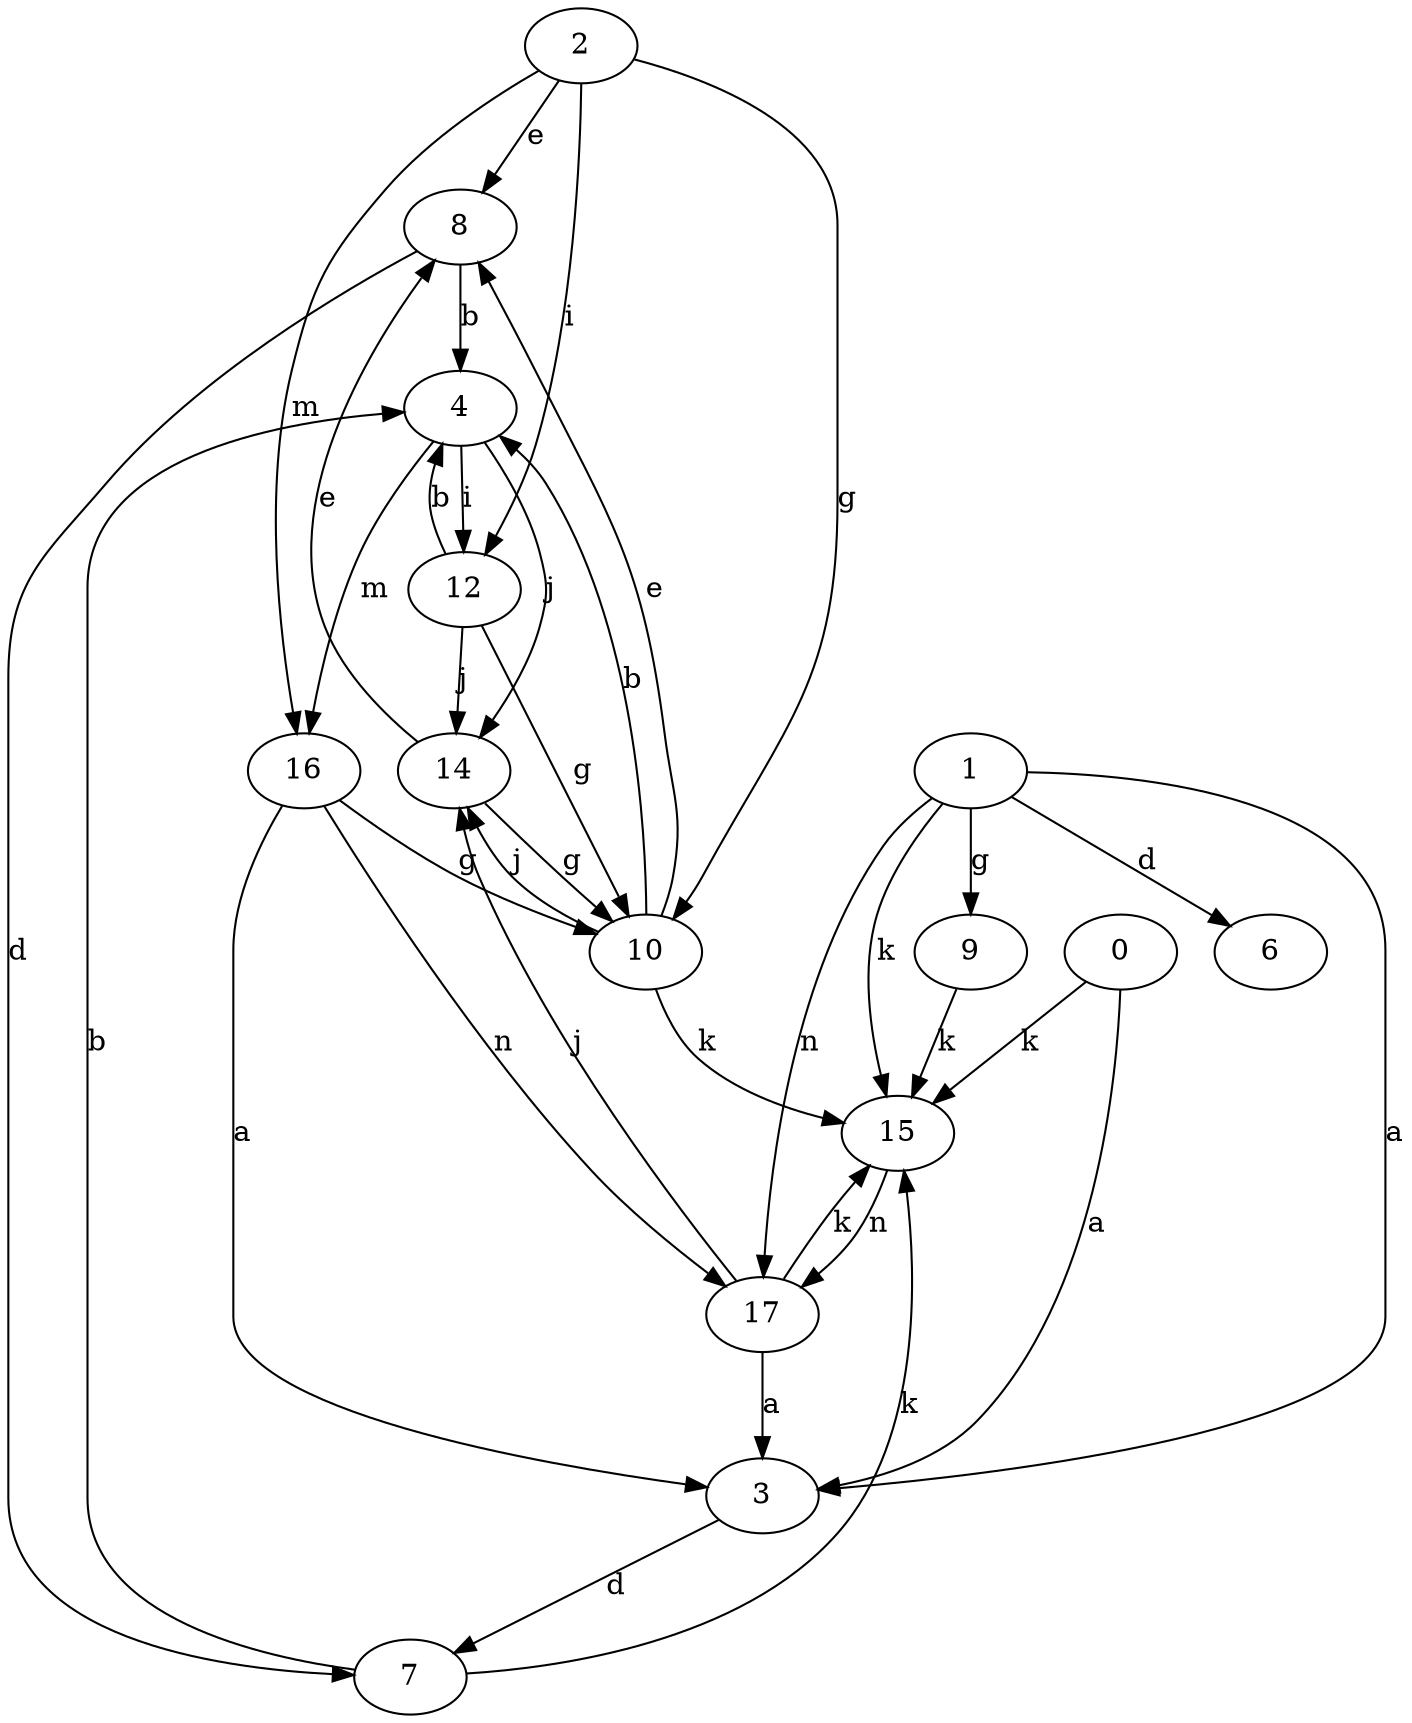 strict digraph  {
2;
0;
3;
4;
6;
7;
8;
9;
10;
12;
14;
1;
15;
16;
17;
2 -> 8  [label=e];
2 -> 10  [label=g];
2 -> 12  [label=i];
2 -> 16  [label=m];
0 -> 3  [label=a];
0 -> 15  [label=k];
3 -> 7  [label=d];
4 -> 12  [label=i];
4 -> 14  [label=j];
4 -> 16  [label=m];
7 -> 4  [label=b];
7 -> 15  [label=k];
8 -> 4  [label=b];
8 -> 7  [label=d];
9 -> 15  [label=k];
10 -> 4  [label=b];
10 -> 8  [label=e];
10 -> 14  [label=j];
10 -> 15  [label=k];
12 -> 4  [label=b];
12 -> 10  [label=g];
12 -> 14  [label=j];
14 -> 8  [label=e];
14 -> 10  [label=g];
1 -> 3  [label=a];
1 -> 6  [label=d];
1 -> 9  [label=g];
1 -> 15  [label=k];
1 -> 17  [label=n];
15 -> 17  [label=n];
16 -> 3  [label=a];
16 -> 10  [label=g];
16 -> 17  [label=n];
17 -> 3  [label=a];
17 -> 14  [label=j];
17 -> 15  [label=k];
}
